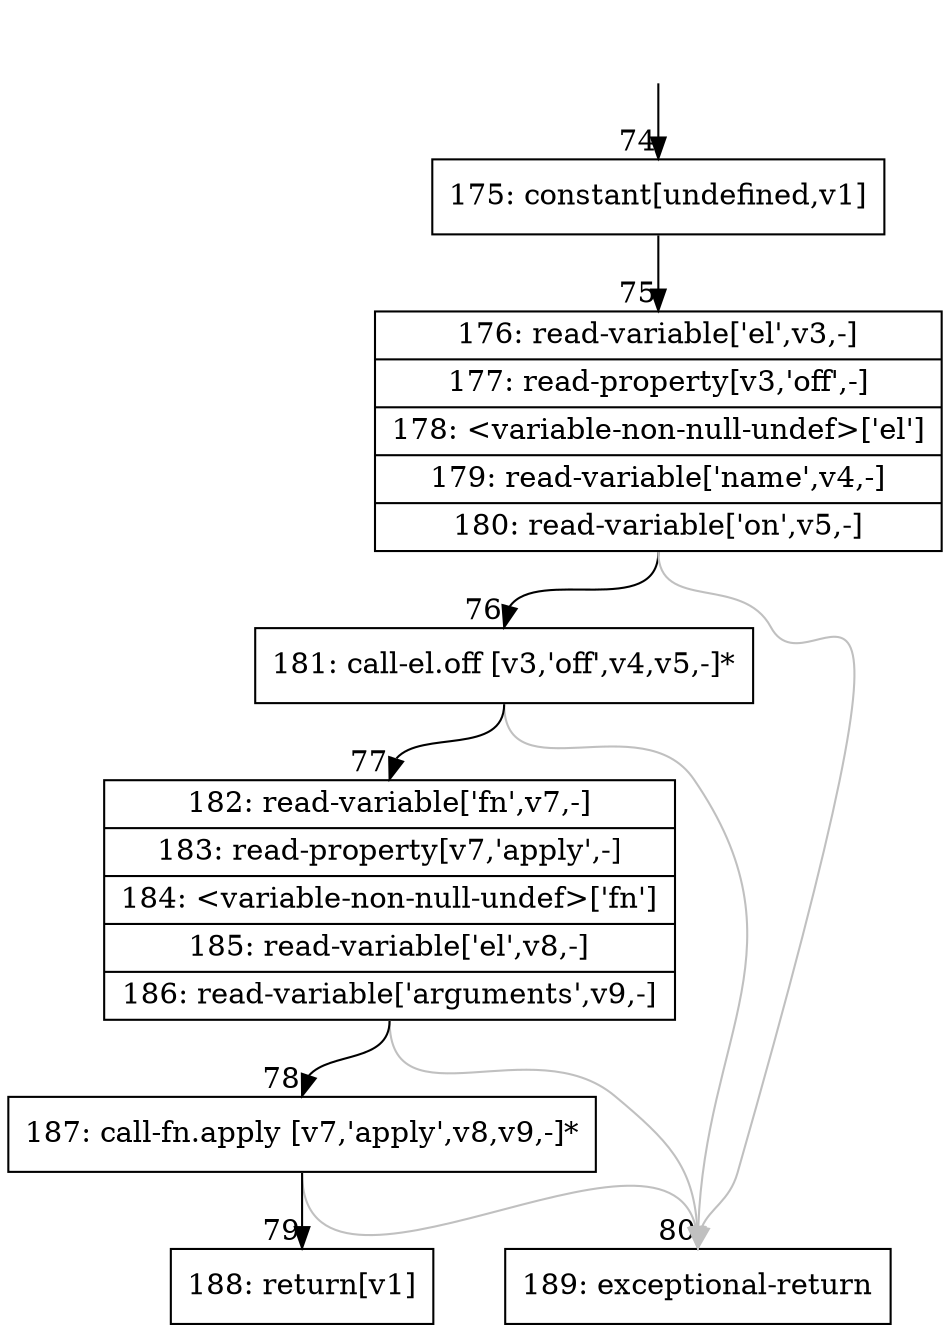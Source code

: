 digraph {
rankdir="TD"
BB_entry11[shape=none,label=""];
BB_entry11 -> BB74 [tailport=s, headport=n, headlabel="    74"]
BB74 [shape=record label="{175: constant[undefined,v1]}" ] 
BB74 -> BB75 [tailport=s, headport=n, headlabel="      75"]
BB75 [shape=record label="{176: read-variable['el',v3,-]|177: read-property[v3,'off',-]|178: \<variable-non-null-undef\>['el']|179: read-variable['name',v4,-]|180: read-variable['on',v5,-]}" ] 
BB75 -> BB76 [tailport=s, headport=n, headlabel="      76"]
BB75 -> BB80 [tailport=s, headport=n, color=gray, headlabel="      80"]
BB76 [shape=record label="{181: call-el.off [v3,'off',v4,v5,-]*}" ] 
BB76 -> BB77 [tailport=s, headport=n, headlabel="      77"]
BB76 -> BB80 [tailport=s, headport=n, color=gray]
BB77 [shape=record label="{182: read-variable['fn',v7,-]|183: read-property[v7,'apply',-]|184: \<variable-non-null-undef\>['fn']|185: read-variable['el',v8,-]|186: read-variable['arguments',v9,-]}" ] 
BB77 -> BB78 [tailport=s, headport=n, headlabel="      78"]
BB77 -> BB80 [tailport=s, headport=n, color=gray]
BB78 [shape=record label="{187: call-fn.apply [v7,'apply',v8,v9,-]*}" ] 
BB78 -> BB79 [tailport=s, headport=n, headlabel="      79"]
BB78 -> BB80 [tailport=s, headport=n, color=gray]
BB79 [shape=record label="{188: return[v1]}" ] 
BB80 [shape=record label="{189: exceptional-return}" ] 
//#$~ 64
}
